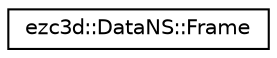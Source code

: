 digraph "Graphical Class Hierarchy"
{
  edge [fontname="Helvetica",fontsize="10",labelfontname="Helvetica",labelfontsize="10"];
  node [fontname="Helvetica",fontsize="10",shape=record];
  rankdir="LR";
  Node0 [label="ezc3d::DataNS::Frame",height=0.2,width=0.4,color="black", fillcolor="white", style="filled",URL="$classezc3d_1_1DataNS_1_1Frame.html",tooltip="Frame holder for C3D data. "];
}
